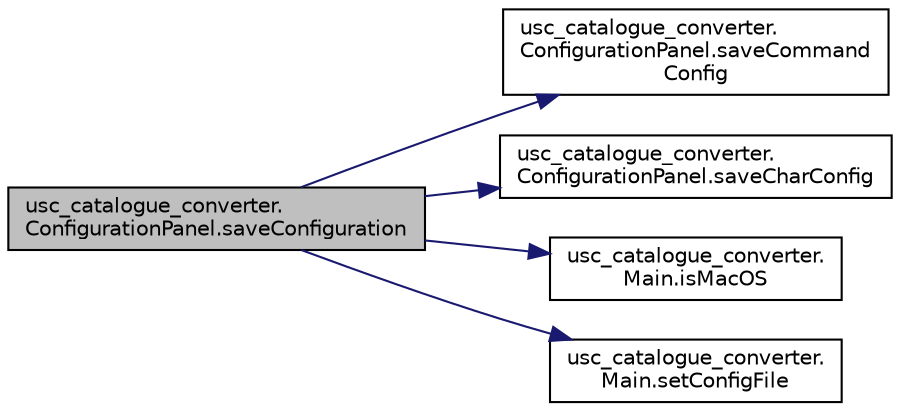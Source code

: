 digraph "usc_catalogue_converter.ConfigurationPanel.saveConfiguration"
{
  edge [fontname="Helvetica",fontsize="10",labelfontname="Helvetica",labelfontsize="10"];
  node [fontname="Helvetica",fontsize="10",shape=record];
  rankdir="LR";
  Node18 [label="usc_catalogue_converter.\lConfigurationPanel.saveConfiguration",height=0.2,width=0.4,color="black", fillcolor="grey75", style="filled", fontcolor="black"];
  Node18 -> Node19 [color="midnightblue",fontsize="10",style="solid",fontname="Helvetica"];
  Node19 [label="usc_catalogue_converter.\lConfigurationPanel.saveCommand\lConfig",height=0.2,width=0.4,color="black", fillcolor="white", style="filled",URL="$d5/d48/classusc__catalogue__converter_1_1_configuration_panel.html#a4952edd58665ea74b6d79570f281cf09"];
  Node18 -> Node20 [color="midnightblue",fontsize="10",style="solid",fontname="Helvetica"];
  Node20 [label="usc_catalogue_converter.\lConfigurationPanel.saveCharConfig",height=0.2,width=0.4,color="black", fillcolor="white", style="filled",URL="$d5/d48/classusc__catalogue__converter_1_1_configuration_panel.html#a0401691bed129773bd2972a409b388d2"];
  Node18 -> Node21 [color="midnightblue",fontsize="10",style="solid",fontname="Helvetica"];
  Node21 [label="usc_catalogue_converter.\lMain.isMacOS",height=0.2,width=0.4,color="black", fillcolor="white", style="filled",URL="$d8/de1/classusc__catalogue__converter_1_1_main.html#aec4ba56d971c068a75401a80747e29e1"];
  Node18 -> Node22 [color="midnightblue",fontsize="10",style="solid",fontname="Helvetica"];
  Node22 [label="usc_catalogue_converter.\lMain.setConfigFile",height=0.2,width=0.4,color="black", fillcolor="white", style="filled",URL="$d8/de1/classusc__catalogue__converter_1_1_main.html#ac99107b0a71315f820211c23cc9f8ff9"];
}
